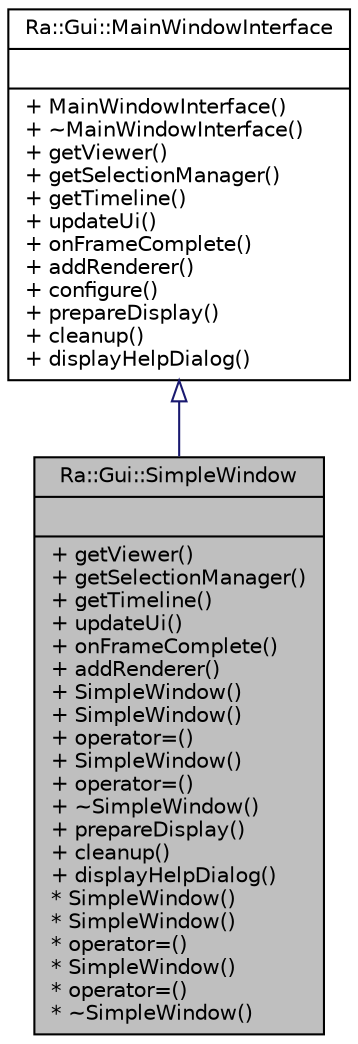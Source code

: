 digraph "Ra::Gui::SimpleWindow"
{
 // INTERACTIVE_SVG=YES
 // LATEX_PDF_SIZE
  edge [fontname="Helvetica",fontsize="10",labelfontname="Helvetica",labelfontsize="10"];
  node [fontname="Helvetica",fontsize="10",shape=record];
  Node1 [label="{Ra::Gui::SimpleWindow\n||+ getViewer()\l+ getSelectionManager()\l+ getTimeline()\l+ updateUi()\l+ onFrameComplete()\l+ addRenderer()\l+ SimpleWindow()\l+ SimpleWindow()\l+ operator=()\l+ SimpleWindow()\l+ operator=()\l+ ~SimpleWindow()\l+ prepareDisplay()\l+ cleanup()\l+ displayHelpDialog()\l* SimpleWindow()\l* SimpleWindow()\l* operator=()\l* SimpleWindow()\l* operator=()\l* ~SimpleWindow()\l}",height=0.2,width=0.4,color="black", fillcolor="grey75", style="filled", fontcolor="black",tooltip=" "];
  Node2 -> Node1 [dir="back",color="midnightblue",fontsize="10",style="solid",arrowtail="onormal",fontname="Helvetica"];
  Node2 [label="{Ra::Gui::MainWindowInterface\n||+ MainWindowInterface()\l+ ~MainWindowInterface()\l+ getViewer()\l+ getSelectionManager()\l+ getTimeline()\l+ updateUi()\l+ onFrameComplete()\l+ addRenderer()\l+ configure()\l+ prepareDisplay()\l+ cleanup()\l+ displayHelpDialog()\l}",height=0.2,width=0.4,color="black", fillcolor="white", style="filled",URL="$classRa_1_1Gui_1_1MainWindowInterface.html",tooltip=" "];
}
